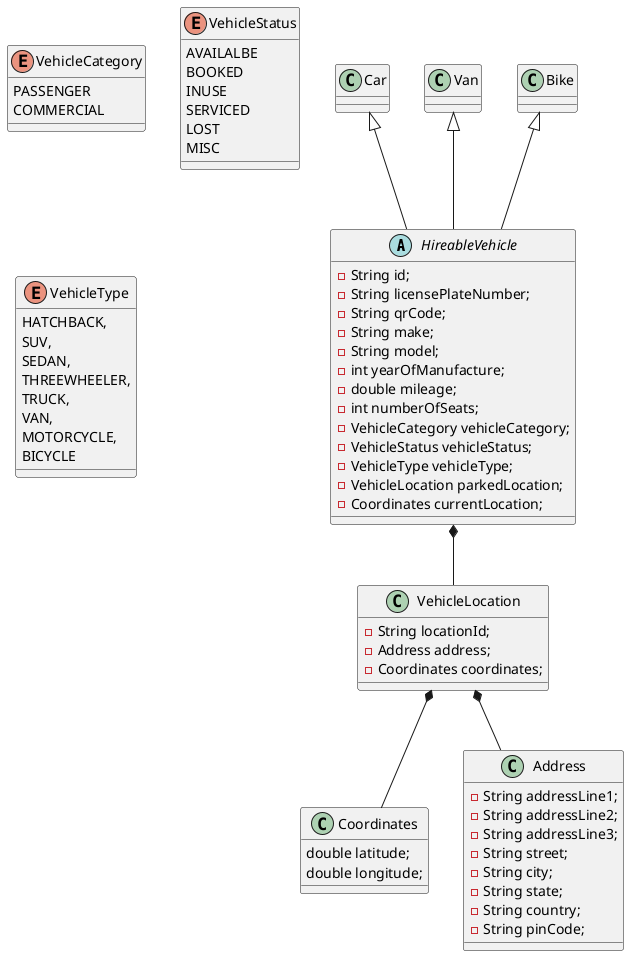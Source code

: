 @startuml

abstract class HireableVehicle {
    - String id;
    - String licensePlateNumber;
    - String qrCode;
    - String make;
    - String model;
    - int yearOfManufacture;
    - double mileage;
    - int numberOfSeats;
    - VehicleCategory vehicleCategory;
    - VehicleStatus vehicleStatus;
    - VehicleType vehicleType;
    - VehicleLocation parkedLocation;
    - Coordinates currentLocation;
}

Car <|--HireableVehicle
Van <|-- HireableVehicle
Bike <|-- HireableVehicle

HireableVehicle *-- VehicleLocation
VehicleLocation *-- Coordinates
VehicleLocation *-- Address
class Car {
}
class Van{
}
class Bike {
}

class VehicleLocation {
    - String locationId;
    - Address address;
    - Coordinates coordinates;
}

class Coordinates {
double latitude;
double longitude;
}
enum VehicleCategory {
    PASSENGER
    COMMERCIAL
}

class Address {
-String addressLine1;
-String addressLine2;
-String addressLine3;
-String street;
-String city;
-String state;
-String country;
-String pinCode;
}

enum VehicleStatus {
    AVAILALBE
    BOOKED
    INUSE
    SERVICED
    LOST
    MISC
}

enum VehicleType {
    HATCHBACK,
    SUV,
    SEDAN,
    THREEWHEELER,
    TRUCK,
    VAN,
    MOTORCYCLE,
    BICYCLE
}
@enduml